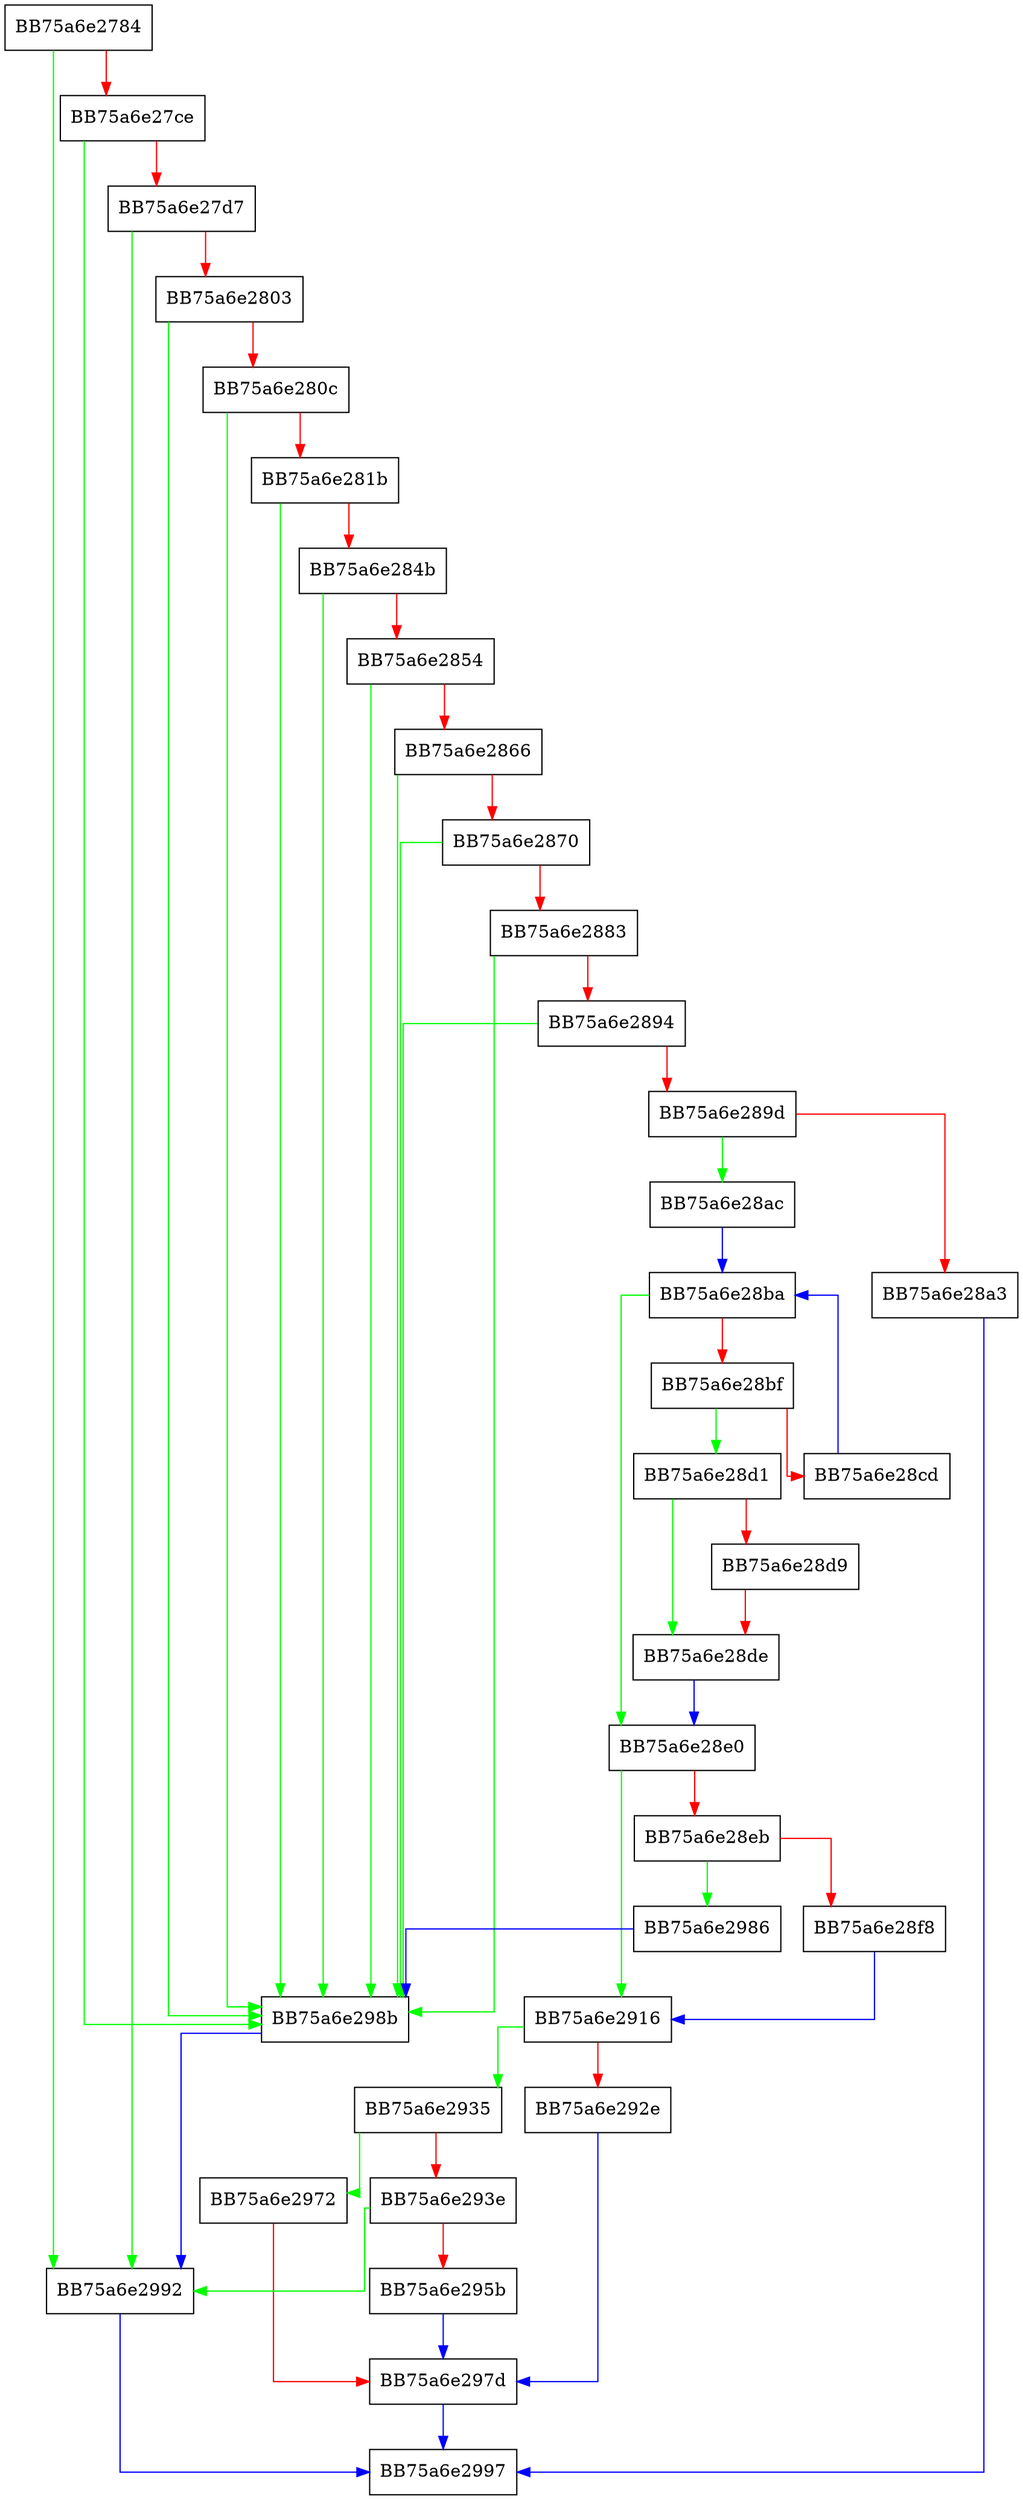 digraph pInitForEach {
  node [shape="box"];
  graph [splines=ortho];
  BB75a6e2784 -> BB75a6e2992 [color="green"];
  BB75a6e2784 -> BB75a6e27ce [color="red"];
  BB75a6e27ce -> BB75a6e298b [color="green"];
  BB75a6e27ce -> BB75a6e27d7 [color="red"];
  BB75a6e27d7 -> BB75a6e2992 [color="green"];
  BB75a6e27d7 -> BB75a6e2803 [color="red"];
  BB75a6e2803 -> BB75a6e298b [color="green"];
  BB75a6e2803 -> BB75a6e280c [color="red"];
  BB75a6e280c -> BB75a6e298b [color="green"];
  BB75a6e280c -> BB75a6e281b [color="red"];
  BB75a6e281b -> BB75a6e298b [color="green"];
  BB75a6e281b -> BB75a6e284b [color="red"];
  BB75a6e284b -> BB75a6e298b [color="green"];
  BB75a6e284b -> BB75a6e2854 [color="red"];
  BB75a6e2854 -> BB75a6e298b [color="green"];
  BB75a6e2854 -> BB75a6e2866 [color="red"];
  BB75a6e2866 -> BB75a6e298b [color="green"];
  BB75a6e2866 -> BB75a6e2870 [color="red"];
  BB75a6e2870 -> BB75a6e298b [color="green"];
  BB75a6e2870 -> BB75a6e2883 [color="red"];
  BB75a6e2883 -> BB75a6e298b [color="green"];
  BB75a6e2883 -> BB75a6e2894 [color="red"];
  BB75a6e2894 -> BB75a6e298b [color="green"];
  BB75a6e2894 -> BB75a6e289d [color="red"];
  BB75a6e289d -> BB75a6e28ac [color="green"];
  BB75a6e289d -> BB75a6e28a3 [color="red"];
  BB75a6e28a3 -> BB75a6e2997 [color="blue"];
  BB75a6e28ac -> BB75a6e28ba [color="blue"];
  BB75a6e28ba -> BB75a6e28e0 [color="green"];
  BB75a6e28ba -> BB75a6e28bf [color="red"];
  BB75a6e28bf -> BB75a6e28d1 [color="green"];
  BB75a6e28bf -> BB75a6e28cd [color="red"];
  BB75a6e28cd -> BB75a6e28ba [color="blue"];
  BB75a6e28d1 -> BB75a6e28de [color="green"];
  BB75a6e28d1 -> BB75a6e28d9 [color="red"];
  BB75a6e28d9 -> BB75a6e28de [color="red"];
  BB75a6e28de -> BB75a6e28e0 [color="blue"];
  BB75a6e28e0 -> BB75a6e2916 [color="green"];
  BB75a6e28e0 -> BB75a6e28eb [color="red"];
  BB75a6e28eb -> BB75a6e2986 [color="green"];
  BB75a6e28eb -> BB75a6e28f8 [color="red"];
  BB75a6e28f8 -> BB75a6e2916 [color="blue"];
  BB75a6e2916 -> BB75a6e2935 [color="green"];
  BB75a6e2916 -> BB75a6e292e [color="red"];
  BB75a6e292e -> BB75a6e297d [color="blue"];
  BB75a6e2935 -> BB75a6e2972 [color="green"];
  BB75a6e2935 -> BB75a6e293e [color="red"];
  BB75a6e293e -> BB75a6e2992 [color="green"];
  BB75a6e293e -> BB75a6e295b [color="red"];
  BB75a6e295b -> BB75a6e297d [color="blue"];
  BB75a6e2972 -> BB75a6e297d [color="red"];
  BB75a6e297d -> BB75a6e2997 [color="blue"];
  BB75a6e2986 -> BB75a6e298b [color="blue"];
  BB75a6e298b -> BB75a6e2992 [color="blue"];
  BB75a6e2992 -> BB75a6e2997 [color="blue"];
}